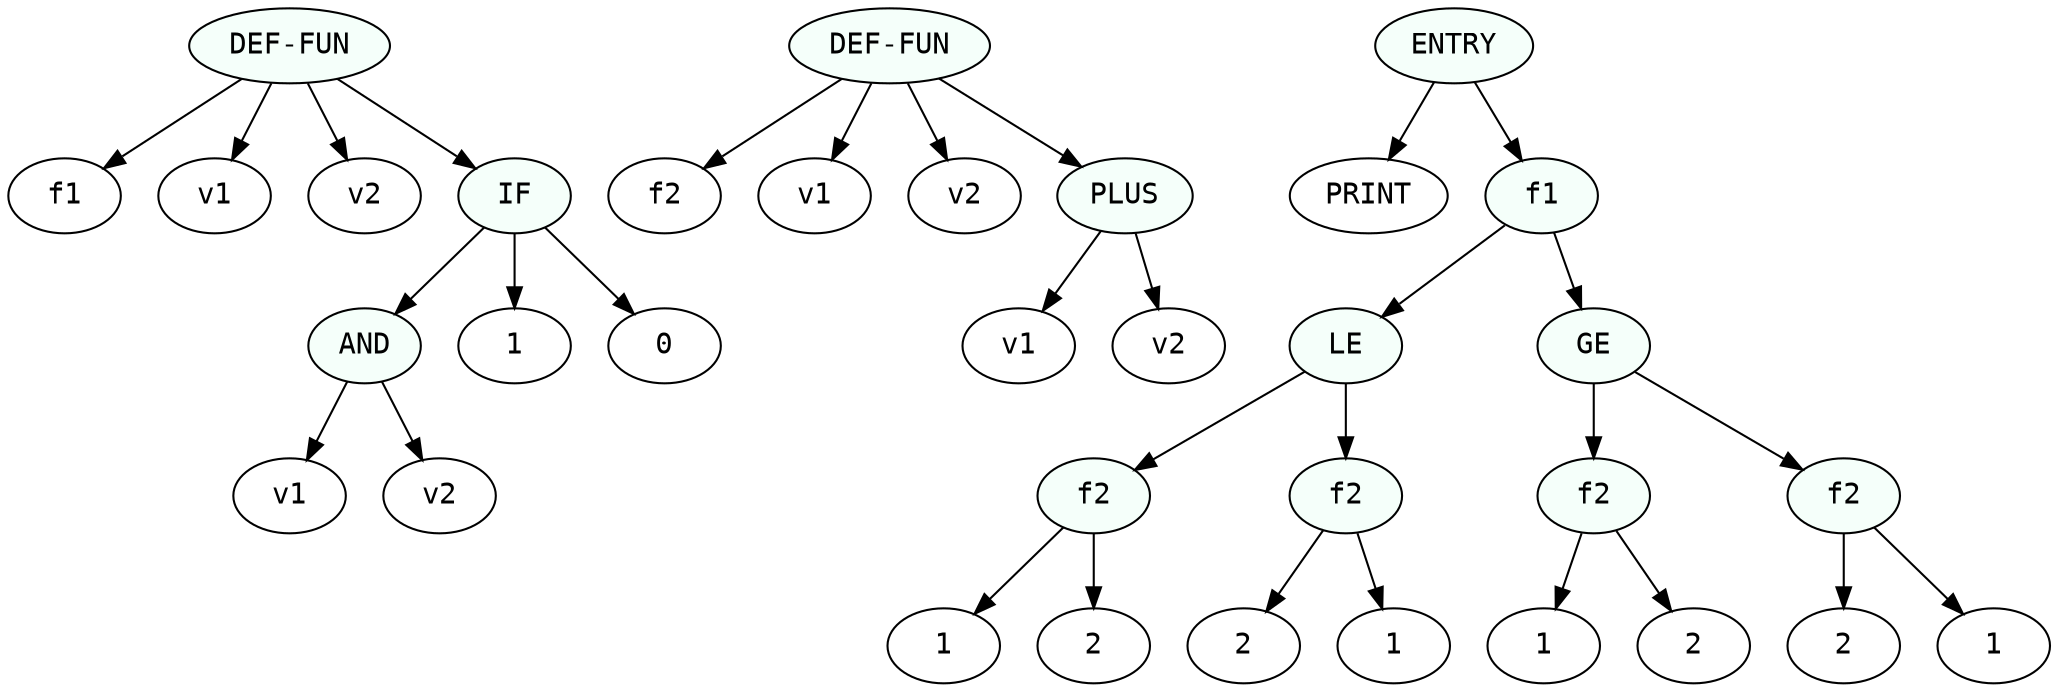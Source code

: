digraph print {
 1 [label="f1", fontname="monospace"];
 2 [label="v1", fontname="monospace"];
 3 [label="v2", fontname="monospace"];
 4 [label="v1", fontname="monospace"];
 5 [label="v2", fontname="monospace"];
 6 [label="AND", fontname="monospace", style=filled, fillcolor=mintcream];
 6->4
 6->5
 7 [label="1", fontname="monospace"];
 8 [label="0", fontname="monospace"];
 9 [label="IF", fontname="monospace", style=filled, fillcolor=mintcream];
 9->6
 9->7
 9->8
 10 [label="f2", fontname="monospace"];
 11 [label="v1", fontname="monospace"];
 12 [label="v2", fontname="monospace"];
 13 [label="v1", fontname="monospace"];
 14 [label="v2", fontname="monospace"];
 15 [label="PLUS", fontname="monospace", style=filled, fillcolor=mintcream];
 15->13
 15->14
 16 [label="PRINT", fontname="monospace"];
 17 [label="1", fontname="monospace"];
 18 [label="2", fontname="monospace"];
 19 [label="f2", fontname="monospace", style=filled, fillcolor=mintcream];
 19->17
 19->18
 20 [label="2", fontname="monospace"];
 21 [label="1", fontname="monospace"];
 22 [label="f2", fontname="monospace", style=filled, fillcolor=mintcream];
 22->20
 22->21
 23 [label="LE", fontname="monospace", style=filled, fillcolor=mintcream];
 23->19
 23->22
 24 [label="1", fontname="monospace"];
 25 [label="2", fontname="monospace"];
 26 [label="f2", fontname="monospace", style=filled, fillcolor=mintcream];
 26->24
 26->25
 27 [label="2", fontname="monospace"];
 28 [label="1", fontname="monospace"];
 29 [label="f2", fontname="monospace", style=filled, fillcolor=mintcream];
 29->27
 29->28
 30 [label="GE", fontname="monospace", style=filled, fillcolor=mintcream];
 30->26
 30->29
 31 [label="f1", fontname="monospace", style=filled, fillcolor=mintcream];
 31->23
 31->30
 32 [label="ENTRY", fontname="monospace", style=filled, fillcolor=mintcream];
 32->16
 32->31
 33 [label="DEF-FUN", fontname="monospace", style=filled, fillcolor=mintcream];
 33->10
 33->11
 33->12
 33->15
 34 [label="DEF-FUN", fontname="monospace", style=filled, fillcolor=mintcream];
 34->1
 34->2
 34->3
 34->9
 }
 